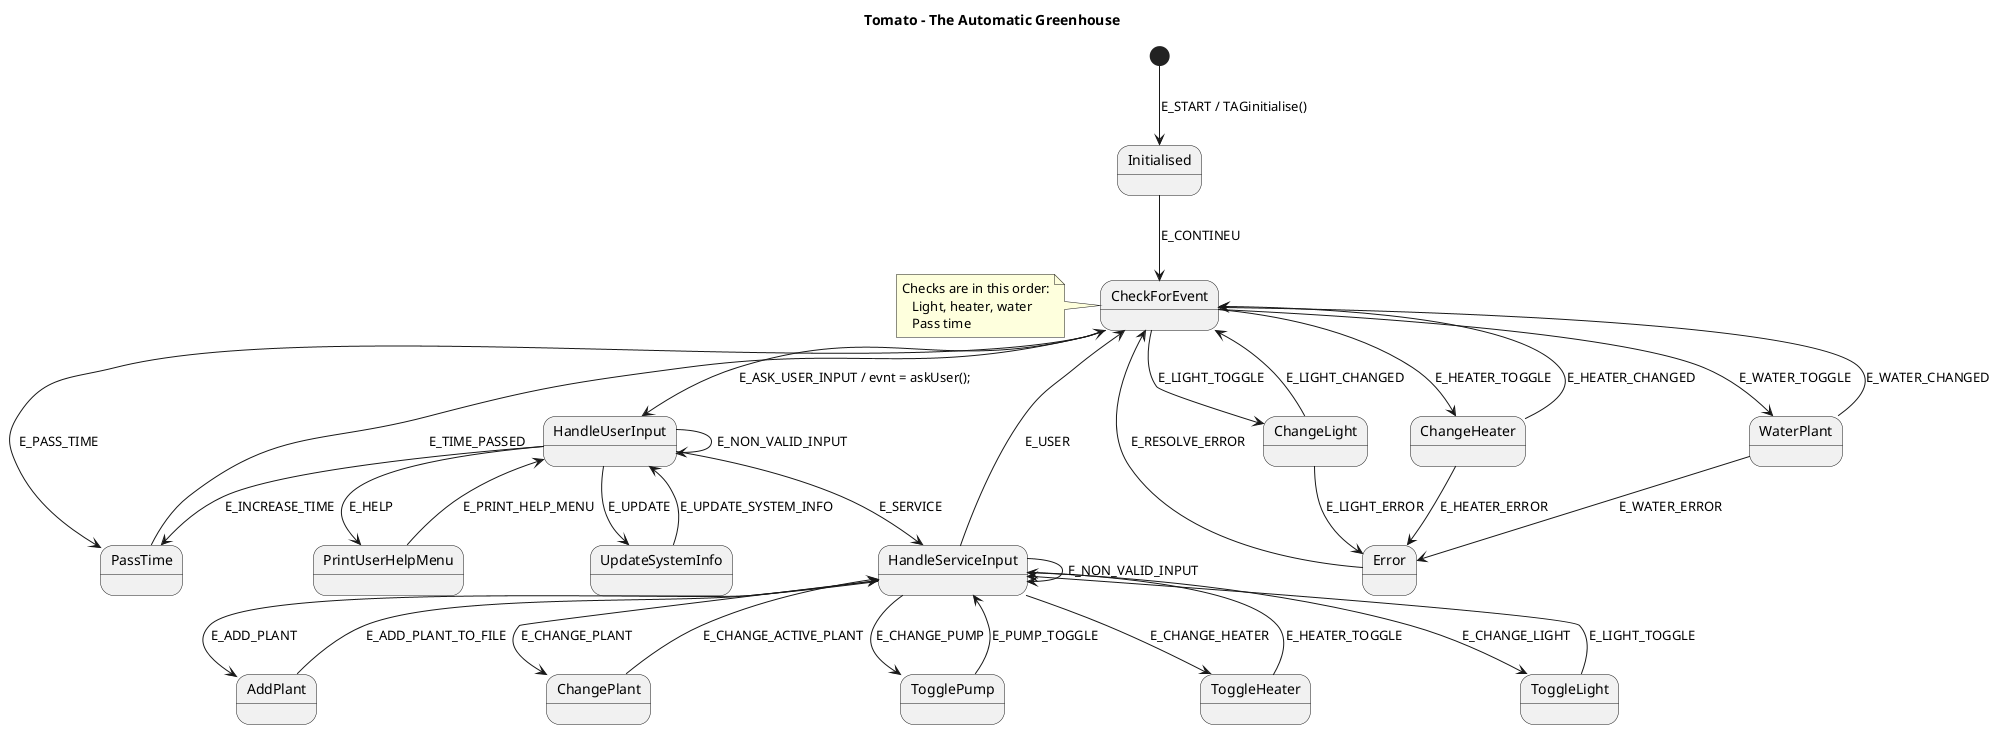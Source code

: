@startuml

title Tomato - The Automatic Greenhouse

[*] --> Initialised : E_START / TAGinitialise()
Initialised --> CheckForEvent : E_CONTINEU
Error --> CheckForEvent : E_RESOLVE_ERROR

CheckForEvent --> PassTime : E_PASS_TIME
PassTime --> CheckForEvent : E_TIME_PASSED

CheckForEvent --> ChangeLight : E_LIGHT_TOGGLE
ChangeLight --> CheckForEvent : E_LIGHT_CHANGED
ChangeLight --> Error : E_LIGHT_ERROR

CheckForEvent --> ChangeHeater : E_HEATER_TOGGLE
ChangeHeater --> CheckForEvent : E_HEATER_CHANGED
ChangeHeater --> Error : E_HEATER_ERROR

CheckForEvent --> WaterPlant : E_WATER_TOGGLE
WaterPlant --> CheckForEvent : E_WATER_CHANGED
WaterPlant --> Error : E_WATER_ERROR

CheckForEvent --> HandleUserInput : E_ASK_USER_INPUT / evnt = askUser();

HandleUserInput --> HandleUserInput : E_NON_VALID_INPUT

HandleUserInput --> PrintUserHelpMenu : E_HELP
PrintUserHelpMenu --> HandleUserInput : E_PRINT_HELP_MENU

HandleUserInput --> UpdateSystemInfo : E_UPDATE
UpdateSystemInfo --> HandleUserInput : E_UPDATE_SYSTEM_INFO

HandleUserInput --> PassTime : E_INCREASE_TIME

HandleUserInput --> HandleServiceInput : E_SERVICE

HandleServiceInput --> CheckForEvent : E_USER

HandleServiceInput --> AddPlant : E_ADD_PLANT
AddPlant --> HandleServiceInput : E_ADD_PLANT_TO_FILE

HandleServiceInput --> ChangePlant : E_CHANGE_PLANT
ChangePlant --> HandleServiceInput : E_CHANGE_ACTIVE_PLANT

HandleServiceInput --> TogglePump : E_CHANGE_PUMP
TogglePump --> HandleServiceInput : E_PUMP_TOGGLE

HandleServiceInput --> ToggleHeater : E_CHANGE_HEATER
ToggleHeater --> HandleServiceInput : E_HEATER_TOGGLE

HandleServiceInput --> ToggleLight : E_CHANGE_LIGHT
ToggleLight --> HandleServiceInput : E_LIGHT_TOGGLE

HandleServiceInput --> HandleServiceInput : E_NON_VALID_INPUT



note left of CheckForEvent
	Checks are in this order:
    Light, heater, water
    Pass time
end note

@enduml
